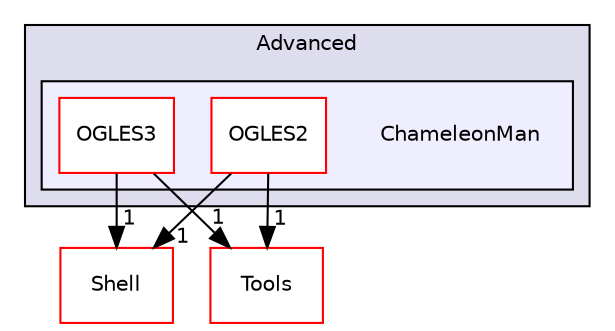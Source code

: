 digraph "PVR/SDK_3.4/Examples/Advanced/ChameleonMan" {
  compound=true
  node [ fontsize="10", fontname="Helvetica"];
  edge [ labelfontsize="10", labelfontname="Helvetica"];
  subgraph clusterdir_3311445bd4425c20b6c3fe25c066f270 {
    graph [ bgcolor="#ddddee", pencolor="black", label="Advanced" fontname="Helvetica", fontsize="10", URL="dir_3311445bd4425c20b6c3fe25c066f270.html"]
  subgraph clusterdir_eb88c044c65ed725c408cdc058b416f6 {
    graph [ bgcolor="#eeeeff", pencolor="black", label="" URL="dir_eb88c044c65ed725c408cdc058b416f6.html"];
    dir_eb88c044c65ed725c408cdc058b416f6 [shape=plaintext label="ChameleonMan"];
    dir_259d82103db8aa35c866f494f502cd77 [shape=box label="OGLES2" color="red" fillcolor="white" style="filled" URL="dir_259d82103db8aa35c866f494f502cd77.html"];
    dir_6ada538830bc2b45d445d95778a45767 [shape=box label="OGLES3" color="red" fillcolor="white" style="filled" URL="dir_6ada538830bc2b45d445d95778a45767.html"];
  }
  }
  dir_de41955a66a331b990d60d5323117a97 [shape=box label="Shell" fillcolor="white" style="filled" color="red" URL="dir_de41955a66a331b990d60d5323117a97.html"];
  dir_5222bd6691dac9df766f8a52293393a2 [shape=box label="Tools" fillcolor="white" style="filled" color="red" URL="dir_5222bd6691dac9df766f8a52293393a2.html"];
  dir_259d82103db8aa35c866f494f502cd77->dir_de41955a66a331b990d60d5323117a97 [headlabel="1", labeldistance=1.5 headhref="dir_000545_000133.html"];
  dir_259d82103db8aa35c866f494f502cd77->dir_5222bd6691dac9df766f8a52293393a2 [headlabel="1", labeldistance=1.5 headhref="dir_000545_001762.html"];
  dir_6ada538830bc2b45d445d95778a45767->dir_de41955a66a331b990d60d5323117a97 [headlabel="1", labeldistance=1.5 headhref="dir_000553_000133.html"];
  dir_6ada538830bc2b45d445d95778a45767->dir_5222bd6691dac9df766f8a52293393a2 [headlabel="1", labeldistance=1.5 headhref="dir_000553_001762.html"];
}
